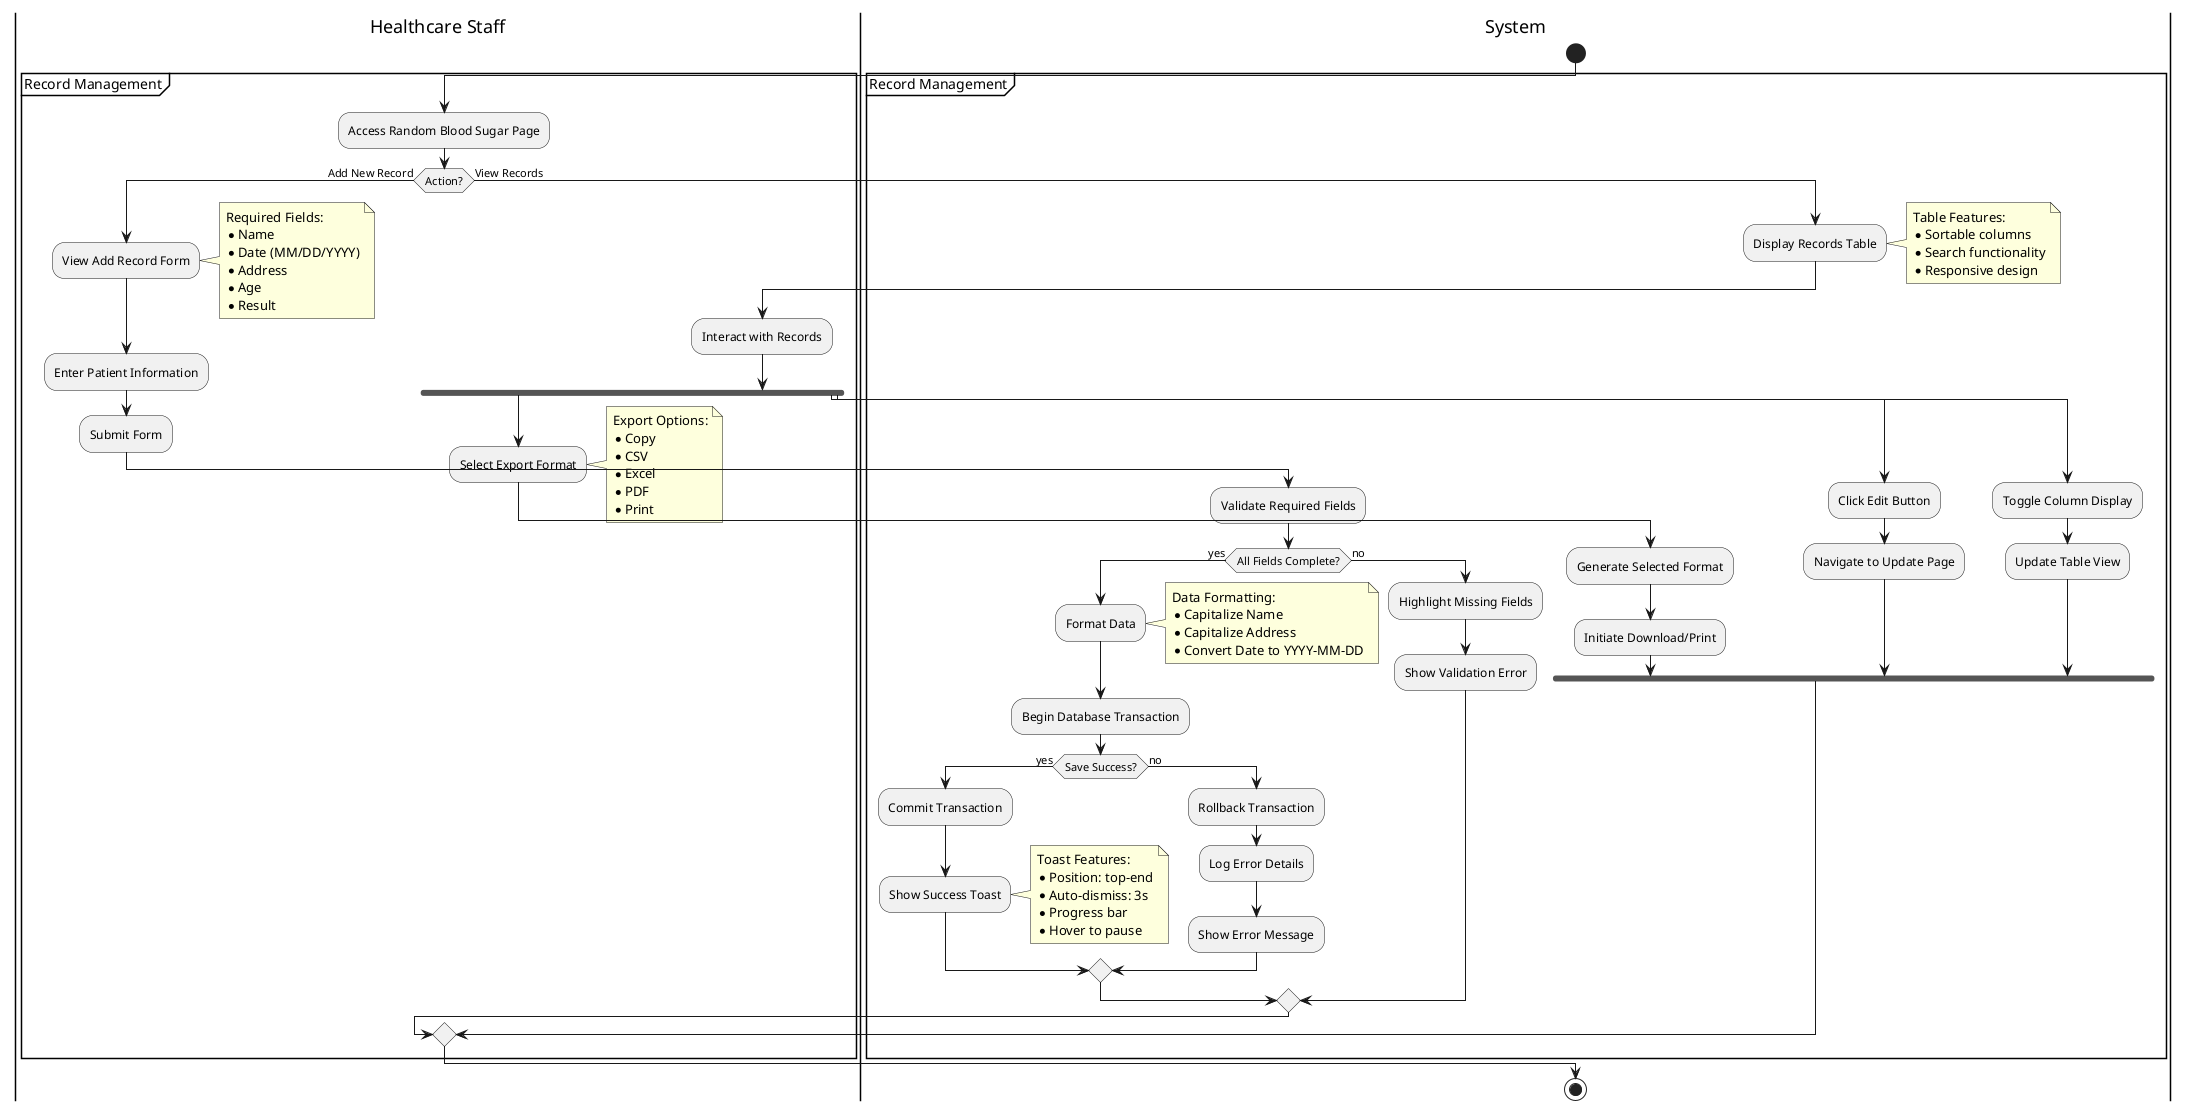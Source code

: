 @startuml Random Blood Sugar Activity

|Healthcare Staff|
|System|

start

partition "Record Management" {
  |Healthcare Staff|
  :Access Random Blood Sugar Page;
  
  if (Action?) then (Add New Record)
    :View Add Record Form;
    note right
      Required Fields:
      * Name
      * Date (MM/DD/YYYY)
      * Address
      * Age
      * Result
    end note
    
    :Enter Patient Information;
    :Submit Form;
    
    |System|
    :Validate Required Fields;
    
    if (All Fields Complete?) then (yes)
      :Format Data;
      note right
        Data Formatting:
        * Capitalize Name
        * Capitalize Address
        * Convert Date to YYYY-MM-DD
      end note
      
      :Begin Database Transaction;
      
      if (Save Success?) then (yes)
        :Commit Transaction;
        :Show Success Toast;
        note right
          Toast Features:
          * Position: top-end
          * Auto-dismiss: 3s
          * Progress bar
          * Hover to pause
        end note
      else (no)
        :Rollback Transaction;
        :Log Error Details;
        :Show Error Message;
      endif
      
    else (no)
      :Highlight Missing Fields;
      :Show Validation Error;
    endif
    
  else (View Records)
    |System|
    :Display Records Table;
    note right
      Table Features:
      * Sortable columns
      * Search functionality
      * Responsive design
    end note
    
    |Healthcare Staff|
    :Interact with Records;
    
    fork
      :Select Export Format;
      note right
        Export Options:
        * Copy
        * CSV
        * Excel
        * PDF
        * Print
      end note
      
      |System|
      :Generate Selected Format;
      :Initiate Download/Print;
    fork again
      :Click Edit Button;
      |System|
      :Navigate to Update Page;
    fork again
      :Toggle Column Display;
      |System|
      :Update Table View;
    end fork
  endif
}

stop

@enduml 